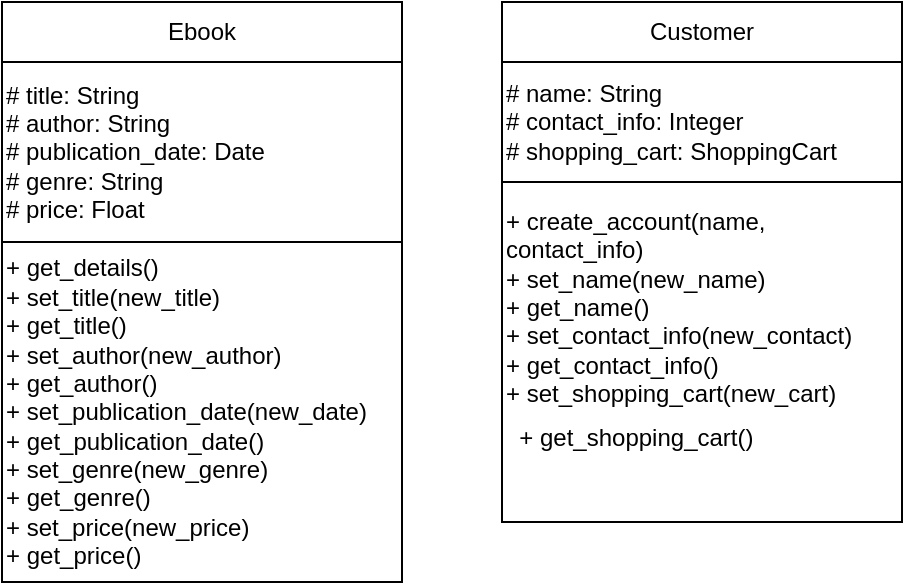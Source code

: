 <mxfile version="24.7.17">
  <diagram name="Page-1" id="0N4WF_Am87cuY9ZfUtcu">
    <mxGraphModel grid="1" page="1" gridSize="10" guides="1" tooltips="1" connect="1" arrows="1" fold="1" pageScale="1" pageWidth="850" pageHeight="1100" math="0" shadow="0">
      <root>
        <mxCell id="0" />
        <mxCell id="1" parent="0" />
        <mxCell id="gBozBJxobV5QFHehTq0j-1" value="" style="swimlane;startSize=0;" vertex="1" parent="1">
          <mxGeometry x="120" y="120" width="200" height="290" as="geometry" />
        </mxCell>
        <mxCell id="gBozBJxobV5QFHehTq0j-2" value="Ebook" style="rounded=0;whiteSpace=wrap;html=1;" vertex="1" parent="gBozBJxobV5QFHehTq0j-1">
          <mxGeometry width="200" height="30" as="geometry" />
        </mxCell>
        <mxCell id="gBozBJxobV5QFHehTq0j-3" value="# title: String&amp;nbsp;&lt;div&gt;# author: String&lt;/div&gt;&lt;div&gt;# publication_date: Date&lt;/div&gt;&lt;div&gt;# genre: String&lt;/div&gt;&lt;div&gt;# price: Float&lt;/div&gt;" style="rounded=0;whiteSpace=wrap;html=1;align=left;" vertex="1" parent="gBozBJxobV5QFHehTq0j-1">
          <mxGeometry y="30" width="200" height="90" as="geometry" />
        </mxCell>
        <mxCell id="gBozBJxobV5QFHehTq0j-4" value="&lt;font face=&quot;Helvetica&quot; style=&quot;font-size: 12px;&quot;&gt;+&amp;nbsp;&lt;span style=&quot;&quot; id=&quot;docs-internal-guid-1a1e6c46-7fff-6a24-c08f-9612e7744d96&quot;&gt;&lt;span style=&quot;background-color: transparent; font-variant-numeric: normal; font-variant-east-asian: normal; font-variant-alternates: normal; font-variant-position: normal; vertical-align: baseline; white-space-collapse: preserve;&quot;&gt;get_details()&lt;/span&gt;&lt;/span&gt;&lt;/font&gt;&lt;div style=&quot;&quot;&gt;&lt;font face=&quot;Helvetica&quot; style=&quot;font-size: 12px;&quot;&gt;&lt;span style=&quot;background-color: transparent; font-variant-numeric: normal; font-variant-east-asian: normal; font-variant-alternates: normal; font-variant-position: normal; vertical-align: baseline; white-space-collapse: preserve;&quot;&gt;+ &lt;/span&gt;&lt;span style=&quot;background-color: transparent; white-space-collapse: preserve;&quot;&gt;set_title(new_title)&lt;/span&gt;&lt;/font&gt;&lt;/div&gt;&lt;div style=&quot;&quot;&gt;&lt;font face=&quot;Helvetica&quot; style=&quot;font-size: 12px;&quot;&gt;&lt;span style=&quot;background-color: transparent; white-space-collapse: preserve;&quot;&gt;+ &lt;/span&gt;&lt;span style=&quot;background-color: transparent; white-space-collapse: preserve;&quot;&gt;get_title()&lt;/span&gt;&lt;/font&gt;&lt;/div&gt;&lt;div style=&quot;&quot;&gt;&lt;font face=&quot;Helvetica&quot; style=&quot;font-size: 12px;&quot;&gt;&lt;span style=&quot;background-color: transparent; white-space-collapse: preserve;&quot;&gt;+ &lt;/span&gt;&lt;span style=&quot;background-color: transparent; white-space-collapse: preserve;&quot;&gt;set_author(new_author)&lt;/span&gt;&lt;/font&gt;&lt;/div&gt;&lt;div style=&quot;&quot;&gt;&lt;font face=&quot;Helvetica&quot; style=&quot;font-size: 12px;&quot;&gt;&lt;span style=&quot;background-color: transparent; white-space-collapse: preserve;&quot;&gt;+ &lt;/span&gt;&lt;span style=&quot;background-color: transparent; white-space-collapse: preserve;&quot;&gt;get_author()&lt;/span&gt;&lt;/font&gt;&lt;/div&gt;&lt;div style=&quot;&quot;&gt;&lt;font face=&quot;Helvetica&quot; style=&quot;font-size: 12px;&quot;&gt;&lt;span style=&quot;background-color: transparent; white-space-collapse: preserve;&quot;&gt;+ &lt;/span&gt;&lt;span style=&quot;background-color: transparent; white-space-collapse: preserve;&quot;&gt;set_publication_date(new_date)&lt;/span&gt;&lt;/font&gt;&lt;/div&gt;&lt;div style=&quot;&quot;&gt;&lt;font face=&quot;Helvetica&quot; style=&quot;font-size: 12px;&quot;&gt;&lt;span style=&quot;background-color: transparent; white-space-collapse: preserve;&quot;&gt;+ &lt;/span&gt;&lt;span style=&quot;background-color: transparent; white-space-collapse: preserve;&quot;&gt;get_publication_date()&lt;/span&gt;&lt;/font&gt;&lt;/div&gt;&lt;div style=&quot;&quot;&gt;&lt;font face=&quot;Helvetica&quot; style=&quot;font-size: 12px;&quot;&gt;&lt;span style=&quot;background-color: transparent; white-space-collapse: preserve;&quot;&gt;+ &lt;/span&gt;&lt;span style=&quot;background-color: transparent; white-space-collapse: preserve;&quot;&gt;set_genre(new_genre)&lt;/span&gt;&lt;/font&gt;&lt;/div&gt;&lt;div style=&quot;&quot;&gt;&lt;font face=&quot;Helvetica&quot; style=&quot;font-size: 12px;&quot;&gt;&lt;span style=&quot;background-color: transparent; white-space-collapse: preserve;&quot;&gt;+ &lt;/span&gt;&lt;span style=&quot;background-color: transparent; white-space-collapse: preserve;&quot;&gt;get_genre()&lt;/span&gt;&lt;/font&gt;&lt;/div&gt;&lt;div style=&quot;&quot;&gt;&lt;font face=&quot;Helvetica&quot; style=&quot;font-size: 12px;&quot;&gt;&lt;span style=&quot;background-color: transparent; white-space-collapse: preserve;&quot;&gt;+ &lt;/span&gt;&lt;span style=&quot;background-color: transparent; white-space-collapse: preserve;&quot;&gt;set_price(new_price)&lt;/span&gt;&lt;/font&gt;&lt;/div&gt;&lt;div style=&quot;&quot;&gt;&lt;font face=&quot;Helvetica&quot; style=&quot;font-size: 12px;&quot;&gt;&lt;span style=&quot;background-color: transparent; white-space-collapse: preserve;&quot;&gt;+ &lt;/span&gt;&lt;span style=&quot;background-color: transparent; white-space-collapse: preserve;&quot;&gt;get_price()&lt;/span&gt;&lt;/font&gt;&lt;/div&gt;" style="rounded=0;whiteSpace=wrap;html=1;align=left;" vertex="1" parent="gBozBJxobV5QFHehTq0j-1">
          <mxGeometry y="120" width="200" height="170" as="geometry" />
        </mxCell>
        <mxCell id="gBozBJxobV5QFHehTq0j-5" value="" style="swimlane;startSize=0;" vertex="1" parent="1">
          <mxGeometry x="370" y="120" width="200" height="260" as="geometry" />
        </mxCell>
        <mxCell id="gBozBJxobV5QFHehTq0j-6" value="Customer" style="rounded=0;whiteSpace=wrap;html=1;" vertex="1" parent="gBozBJxobV5QFHehTq0j-5">
          <mxGeometry width="200" height="30" as="geometry" />
        </mxCell>
        <mxCell id="gBozBJxobV5QFHehTq0j-7" value="# name: String&lt;div&gt;# contact_info: Integer&lt;/div&gt;&lt;div&gt;# shopping_cart: ShoppingCart&lt;/div&gt;" style="rounded=0;whiteSpace=wrap;html=1;align=left;" vertex="1" parent="gBozBJxobV5QFHehTq0j-5">
          <mxGeometry y="30" width="200" height="60" as="geometry" />
        </mxCell>
        <mxCell id="gBozBJxobV5QFHehTq0j-8" value="&lt;span style=&quot;&quot; id=&quot;docs-internal-guid-0524c596-7fff-9ad3-25b6-cd9ffc0817da&quot;&gt;&lt;span style=&quot;background-color: transparent; font-variant-numeric: normal; font-variant-east-asian: normal; font-variant-alternates: normal; font-variant-position: normal; vertical-align: baseline; white-space-collapse: preserve;&quot;&gt;&lt;font face=&quot;Helvetica&quot; style=&quot;font-size: 12px;&quot;&gt;+ create_account(name, contact_info)&lt;/font&gt;&lt;/span&gt;&lt;/span&gt;&lt;div style=&quot;&quot;&gt;&lt;font style=&quot;font-size: 12px;&quot;&gt;&lt;span style=&quot;background-color: transparent; font-variant-numeric: normal; font-variant-east-asian: normal; font-variant-alternates: normal; font-variant-position: normal; vertical-align: baseline; white-space-collapse: preserve;&quot;&gt;+ &lt;/span&gt;&lt;span style=&quot;background-color: transparent; white-space-collapse: preserve;&quot;&gt;set_name(new_name)&lt;/span&gt;&lt;/font&gt;&lt;/div&gt;&lt;div style=&quot;&quot;&gt;&lt;font face=&quot;Helvetica&quot; style=&quot;font-size: 12px;&quot;&gt;&lt;span style=&quot;background-color: transparent; white-space-collapse: preserve;&quot;&gt;+ &lt;/span&gt;&lt;span style=&quot;background-color: transparent; white-space-collapse: preserve;&quot;&gt;get_name()&lt;/span&gt;&lt;/font&gt;&lt;/div&gt;&lt;div style=&quot;&quot;&gt;&lt;font face=&quot;Helvetica&quot; style=&quot;font-size: 12px;&quot;&gt;&lt;span style=&quot;background-color: transparent; white-space-collapse: preserve;&quot;&gt;+ &lt;/span&gt;&lt;span style=&quot;background-color: transparent; white-space-collapse: preserve;&quot;&gt;set_contact_info(new_contact)&lt;/span&gt;&lt;/font&gt;&lt;/div&gt;&lt;div style=&quot;&quot;&gt;&lt;font face=&quot;Helvetica&quot; style=&quot;font-size: 12px;&quot;&gt;&lt;span style=&quot;background-color: transparent; white-space-collapse: preserve;&quot;&gt;+ &lt;/span&gt;&lt;span style=&quot;background-color: transparent; white-space-collapse: preserve;&quot;&gt;get_contact_info()&lt;/span&gt;&lt;/font&gt;&lt;/div&gt;&lt;div style=&quot;&quot;&gt;&lt;font face=&quot;Helvetica&quot; style=&quot;font-size: 12px;&quot;&gt;&lt;span style=&quot;background-color: transparent; white-space-collapse: preserve;&quot;&gt;+ &lt;/span&gt;&lt;span style=&quot;background-color: transparent; white-space-collapse: preserve;&quot;&gt;set_shopping_cart(new_cart)&lt;/span&gt;&lt;/font&gt;&lt;/div&gt;&lt;div style=&quot;&quot;&gt;&lt;table style=&quot;background-color: initial; border: none; border-collapse: collapse;&quot;&gt;&lt;colgroup&gt;&lt;col width=&quot;151&quot;&gt;&lt;/colgroup&gt;&lt;tbody&gt;&lt;tr style=&quot;height:22.75pt&quot;&gt;&lt;td style=&quot;vertical-align:top;padding:5pt 5pt 5pt 5pt;overflow:hidden;overflow-wrap:break-word;&quot;&gt;&lt;p style=&quot;line-height:1.38;margin-top:0pt;margin-bottom:0pt;&quot; dir=&quot;ltr&quot;&gt;&lt;span style=&quot;background-color: transparent; white-space-collapse: preserve;&quot;&gt;+ get_shopping_cart()&lt;/span&gt;&lt;/p&gt;&lt;/td&gt;&lt;/tr&gt;&lt;/tbody&gt;&lt;/table&gt;&lt;/div&gt;&lt;span style=&quot;&quot; id=&quot;docs-internal-guid-84015591-7fff-473b-430e-a53e8fe508b6&quot;&gt;&lt;br&gt;&lt;/span&gt;" style="rounded=0;whiteSpace=wrap;html=1;align=left;" vertex="1" parent="gBozBJxobV5QFHehTq0j-5">
          <mxGeometry y="90" width="200" height="170" as="geometry" />
        </mxCell>
      </root>
    </mxGraphModel>
  </diagram>
</mxfile>
